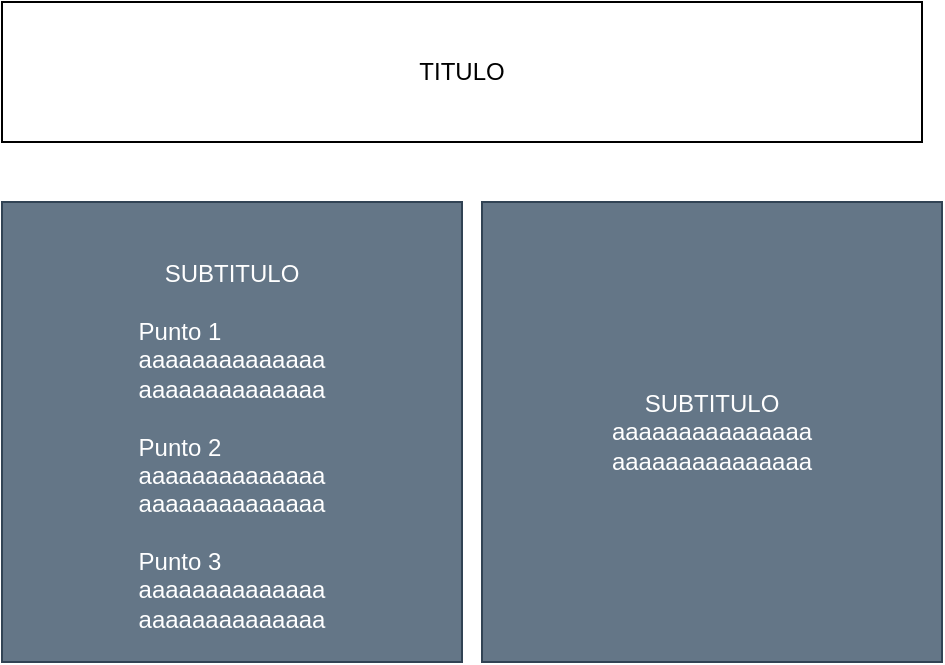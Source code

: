 <mxfile>
    <diagram id="M_o2Z_cp3edHvHczAjhD" name="Page-1">
        <mxGraphModel dx="850" dy="613" grid="1" gridSize="10" guides="1" tooltips="1" connect="1" arrows="1" fold="1" page="1" pageScale="1" pageWidth="850" pageHeight="1100" math="0" shadow="0">
            <root>
                <mxCell id="0"/>
                <mxCell id="1" parent="0"/>
                <mxCell id="2" value="&lt;br&gt;SUBTITULO&lt;br&gt;&lt;br&gt;&lt;div style=&quot;text-align: left;&quot;&gt;Punto 1&lt;/div&gt;aaaaaaaaaaaaaa&lt;br&gt;aaaaaaaaaaaaaa&lt;br&gt;&lt;br&gt;&lt;div style=&quot;text-align: left;&quot;&gt;Punto 2&lt;/div&gt;&lt;div style=&quot;text-align: left;&quot;&gt;aaaaaaaaaaaaaa&lt;/div&gt;&lt;div style=&quot;text-align: left;&quot;&gt;aaaaaaaaaaaaaa&lt;/div&gt;&lt;div style=&quot;text-align: left;&quot;&gt;&lt;br&gt;&lt;/div&gt;&lt;div style=&quot;text-align: left;&quot;&gt;Punto 3&lt;/div&gt;&lt;div style=&quot;text-align: left;&quot;&gt;aaaaaaaaaaaaaa&lt;/div&gt;&lt;div style=&quot;text-align: left;&quot;&gt;aaaaaaaaaaaaaa&lt;/div&gt;" style="whiteSpace=wrap;html=1;aspect=fixed;fillColor=#647687;fontColor=#ffffff;strokeColor=#314354;align=center;" parent="1" vertex="1">
                    <mxGeometry x="190" y="170" width="230" height="230" as="geometry"/>
                </mxCell>
                <mxCell id="3" value="SUBTITULO&lt;br&gt;aaaaaaaaaaaaaaa&lt;br&gt;aaaaaaaaaaaaaaa" style="whiteSpace=wrap;html=1;aspect=fixed;fillColor=#647687;fontColor=#ffffff;strokeColor=#314354;" parent="1" vertex="1">
                    <mxGeometry x="430" y="170" width="230" height="230" as="geometry"/>
                </mxCell>
                <mxCell id="4" value="TITULO" style="rounded=0;whiteSpace=wrap;html=1;" parent="1" vertex="1">
                    <mxGeometry x="190" y="70" width="460" height="70" as="geometry"/>
                </mxCell>
            </root>
        </mxGraphModel>
    </diagram>
</mxfile>